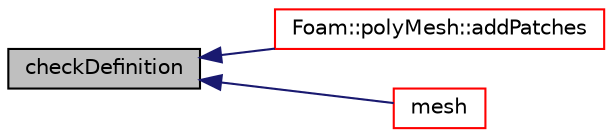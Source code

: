 digraph "checkDefinition"
{
  bgcolor="transparent";
  edge [fontname="Helvetica",fontsize="10",labelfontname="Helvetica",labelfontsize="10"];
  node [fontname="Helvetica",fontsize="10",shape=record];
  rankdir="LR";
  Node5181 [label="checkDefinition",height=0.2,width=0.4,color="black", fillcolor="grey75", style="filled", fontcolor="black"];
  Node5181 -> Node5182 [dir="back",color="midnightblue",fontsize="10",style="solid",fontname="Helvetica"];
  Node5182 [label="Foam::polyMesh::addPatches",height=0.2,width=0.4,color="red",URL="$a28565.html#a6527fc99a1c5861553e2b107c6d9170f",tooltip="Add boundary patches. "];
  Node5181 -> Node5441 [dir="back",color="midnightblue",fontsize="10",style="solid",fontname="Helvetica"];
  Node5441 [label="mesh",height=0.2,width=0.4,color="red",URL="$a28557.html#ae78c91f8ff731c07ccc4351d9fe861ba",tooltip="Return the mesh reference. "];
}
